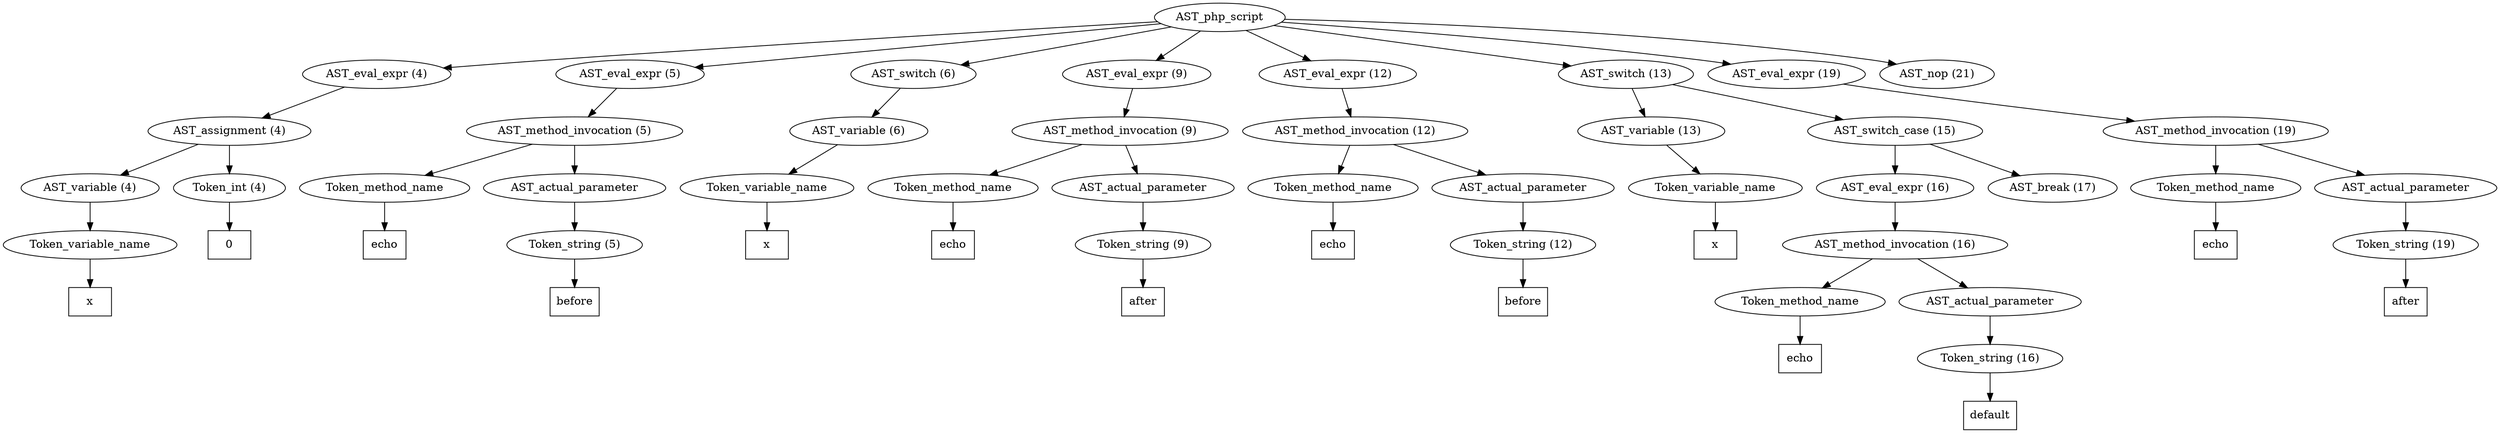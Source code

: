 /*
 * AST in dot format generated by phc -- the PHP compiler
 */

digraph AST {
node_0 [label="AST_php_script"];
node_1 [label="AST_eval_expr (4)"];
node_2 [label="AST_assignment (4)"];
node_3 [label="AST_variable (4)"];
node_4 [label="Token_variable_name"];
node_5 [label="x", shape=box]
node_4 -> node_5;
node_3 -> node_4;
node_6 [label="Token_int (4)"];
node_7 [label="0", shape=box]
node_6 -> node_7;
node_2 -> node_6;
node_2 -> node_3;
node_1 -> node_2;
node_8 [label="AST_eval_expr (5)"];
node_9 [label="AST_method_invocation (5)"];
node_10 [label="Token_method_name"];
node_11 [label="echo", shape=box]
node_10 -> node_11;
node_12 [label="AST_actual_parameter"];
node_13 [label="Token_string (5)"];
node_14 [label="before", shape=box]
node_13 -> node_14;
node_12 -> node_13;
node_9 -> node_12;
node_9 -> node_10;
node_8 -> node_9;
node_15 [label="AST_switch (6)"];
node_16 [label="AST_variable (6)"];
node_17 [label="Token_variable_name"];
node_18 [label="x", shape=box]
node_17 -> node_18;
node_16 -> node_17;
node_15 -> node_16;
node_19 [label="AST_eval_expr (9)"];
node_20 [label="AST_method_invocation (9)"];
node_21 [label="Token_method_name"];
node_22 [label="echo", shape=box]
node_21 -> node_22;
node_23 [label="AST_actual_parameter"];
node_24 [label="Token_string (9)"];
node_25 [label="after", shape=box]
node_24 -> node_25;
node_23 -> node_24;
node_20 -> node_23;
node_20 -> node_21;
node_19 -> node_20;
node_26 [label="AST_eval_expr (12)"];
node_27 [label="AST_method_invocation (12)"];
node_28 [label="Token_method_name"];
node_29 [label="echo", shape=box]
node_28 -> node_29;
node_30 [label="AST_actual_parameter"];
node_31 [label="Token_string (12)"];
node_32 [label="before", shape=box]
node_31 -> node_32;
node_30 -> node_31;
node_27 -> node_30;
node_27 -> node_28;
node_26 -> node_27;
node_33 [label="AST_switch (13)"];
node_34 [label="AST_variable (13)"];
node_35 [label="Token_variable_name"];
node_36 [label="x", shape=box]
node_35 -> node_36;
node_34 -> node_35;
node_37 [label="AST_switch_case (15)"];
node_38 [label="AST_eval_expr (16)"];
node_39 [label="AST_method_invocation (16)"];
node_40 [label="Token_method_name"];
node_41 [label="echo", shape=box]
node_40 -> node_41;
node_42 [label="AST_actual_parameter"];
node_43 [label="Token_string (16)"];
node_44 [label="default", shape=box]
node_43 -> node_44;
node_42 -> node_43;
node_39 -> node_42;
node_39 -> node_40;
node_38 -> node_39;
node_45 [label="AST_break (17)"];
node_37 -> node_45;
node_37 -> node_38;
node_33 -> node_37;
node_33 -> node_34;
node_46 [label="AST_eval_expr (19)"];
node_47 [label="AST_method_invocation (19)"];
node_48 [label="Token_method_name"];
node_49 [label="echo", shape=box]
node_48 -> node_49;
node_50 [label="AST_actual_parameter"];
node_51 [label="Token_string (19)"];
node_52 [label="after", shape=box]
node_51 -> node_52;
node_50 -> node_51;
node_47 -> node_50;
node_47 -> node_48;
node_46 -> node_47;
node_53 [label="AST_nop (21)"];
node_0 -> node_53;
node_0 -> node_46;
node_0 -> node_33;
node_0 -> node_26;
node_0 -> node_19;
node_0 -> node_15;
node_0 -> node_8;
node_0 -> node_1;
}

